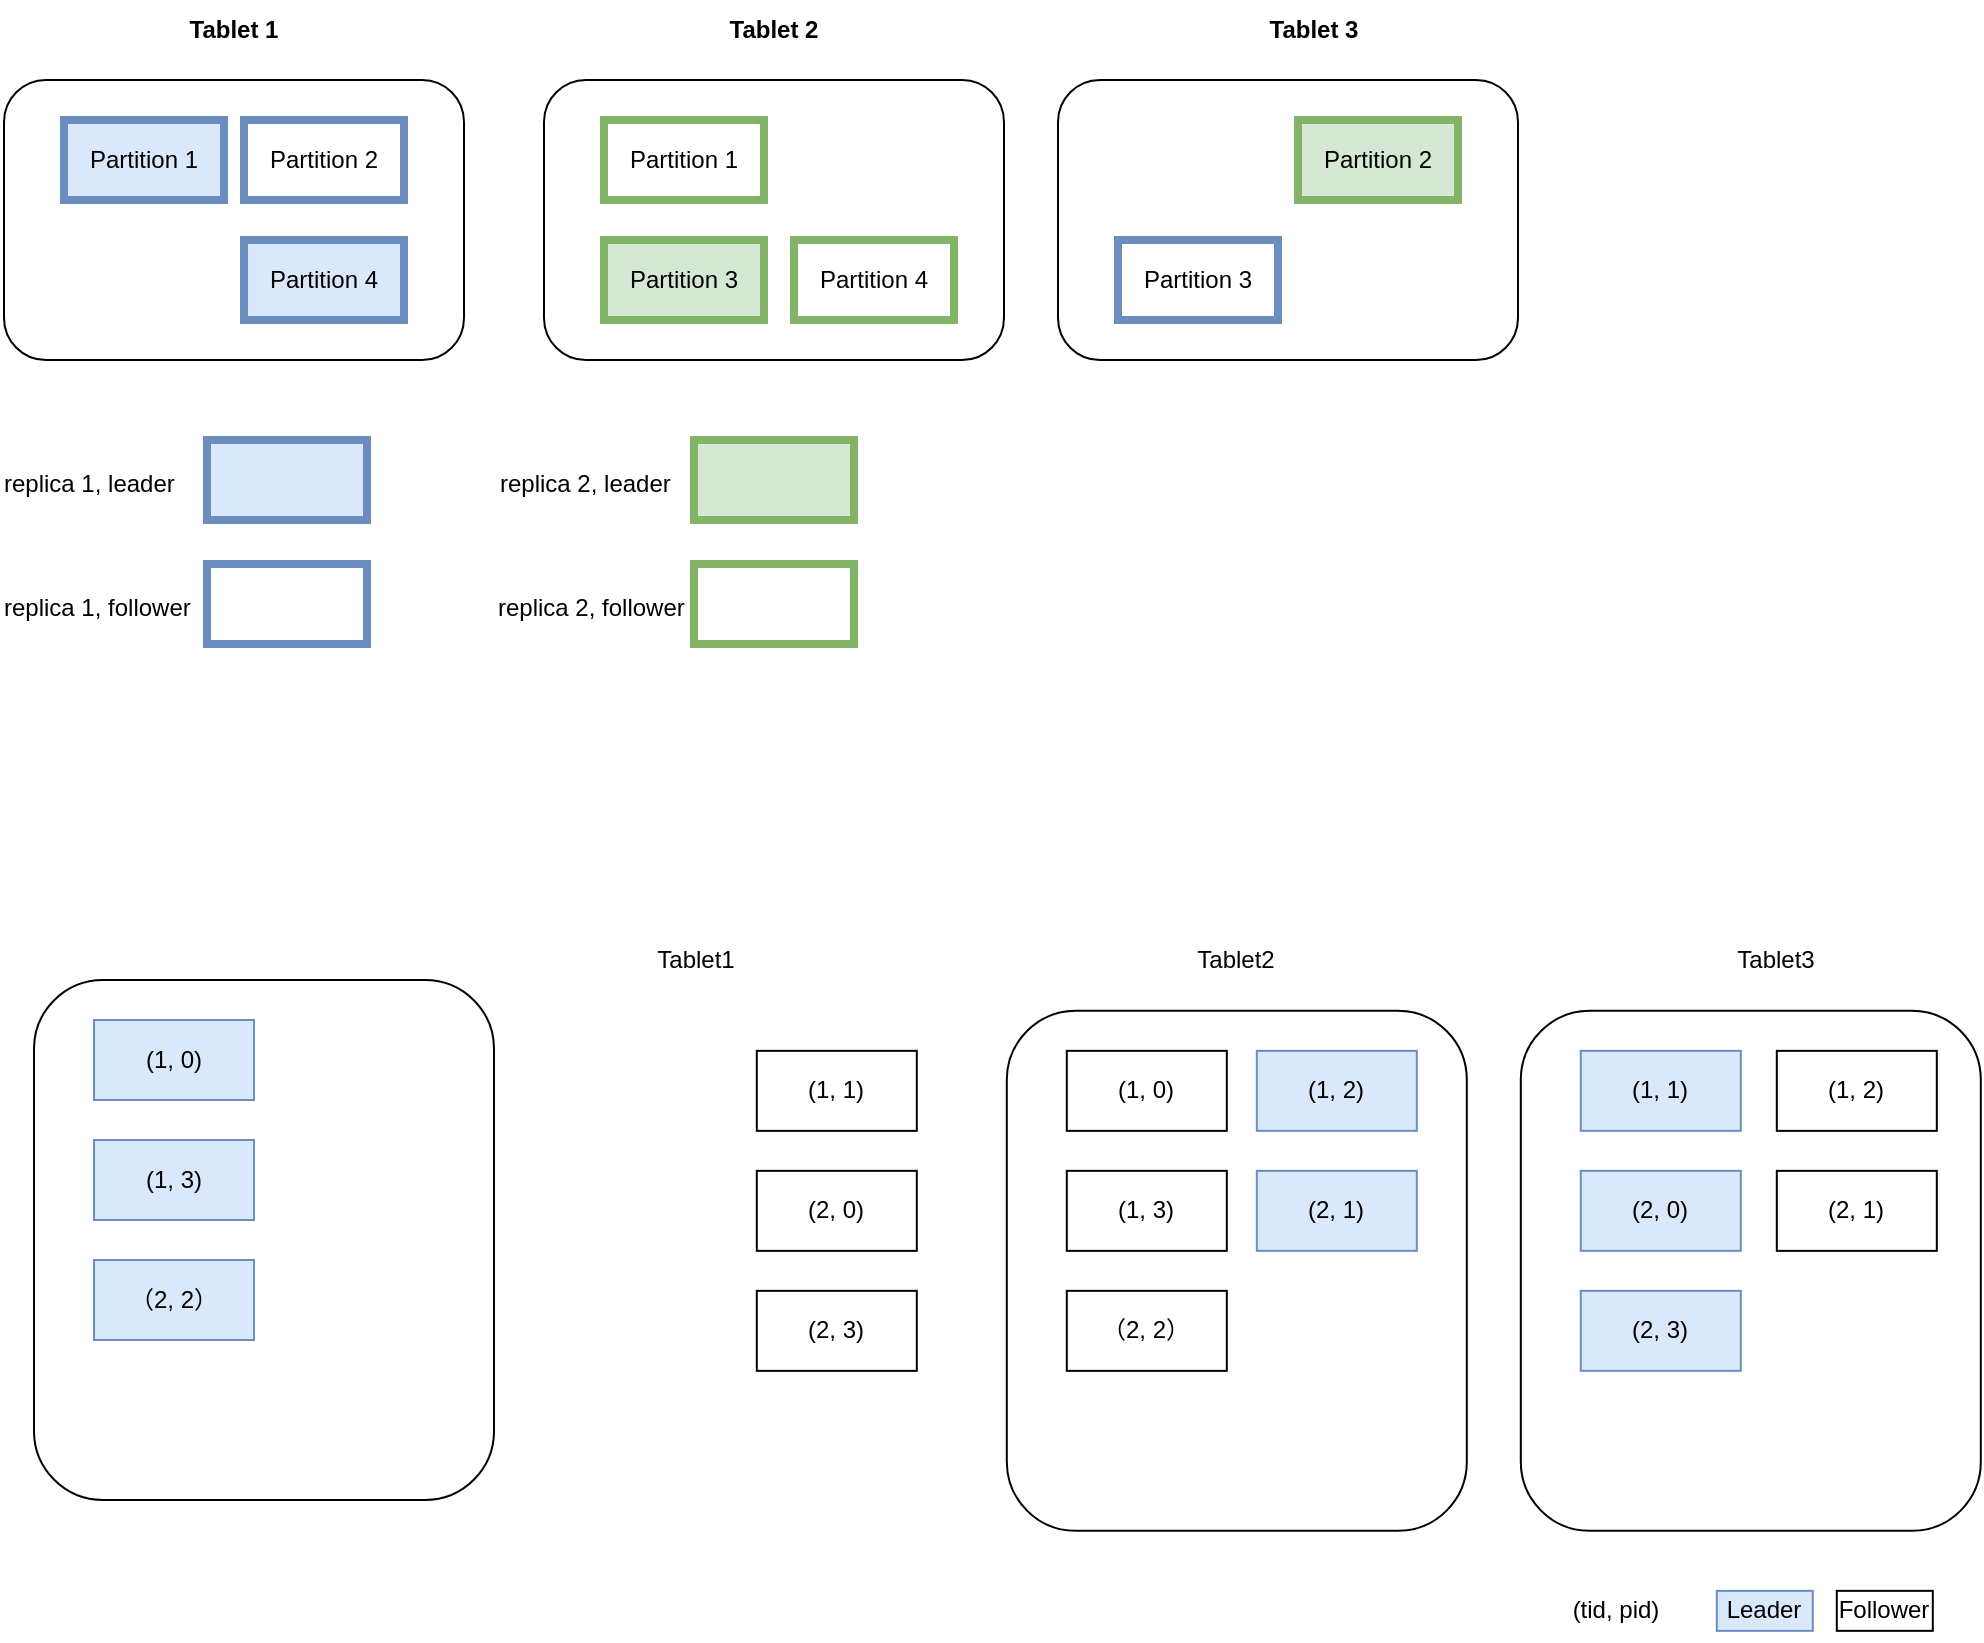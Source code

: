 <mxfile version="16.5.1" type="device"><diagram id="X6vERnzMgd5yRUKAtKmq" name="Page-1"><mxGraphModel dx="913" dy="618" grid="0" gridSize="10" guides="1" tooltips="1" connect="1" arrows="1" fold="1" page="0" pageScale="1" pageWidth="827" pageHeight="1169" background="none" math="0" shadow="0"><root><mxCell id="0"/><mxCell id="1" parent="0"/><mxCell id="IxwNU3WOXoWaTstkOB12-1" value="" style="rounded=1;whiteSpace=wrap;html=1;" parent="1" vertex="1"><mxGeometry x="35" y="160" width="230" height="140" as="geometry"/></mxCell><mxCell id="IxwNU3WOXoWaTstkOB12-2" value="Partition 1" style="rounded=0;whiteSpace=wrap;html=1;fillColor=#dae8fc;strokeColor=#6c8ebf;strokeWidth=4;" parent="1" vertex="1"><mxGeometry x="65" y="180" width="80" height="40" as="geometry"/></mxCell><mxCell id="IxwNU3WOXoWaTstkOB12-3" value="Partition 2" style="rounded=0;whiteSpace=wrap;html=1;strokeWidth=4;strokeColor=#6C8EBF;" parent="1" vertex="1"><mxGeometry x="155" y="180" width="80" height="40" as="geometry"/></mxCell><mxCell id="IxwNU3WOXoWaTstkOB12-4" value="Partition 4" style="rounded=0;whiteSpace=wrap;html=1;fillColor=#dae8fc;strokeColor=#6c8ebf;strokeWidth=4;" parent="1" vertex="1"><mxGeometry x="155" y="240" width="80" height="40" as="geometry"/></mxCell><mxCell id="IxwNU3WOXoWaTstkOB12-10" value="" style="rounded=1;whiteSpace=wrap;html=1;" parent="1" vertex="1"><mxGeometry x="305" y="160" width="230" height="140" as="geometry"/></mxCell><mxCell id="IxwNU3WOXoWaTstkOB12-11" value="Partition 1" style="rounded=0;whiteSpace=wrap;html=1;strokeColor=#82b366;strokeWidth=4;fillColor=none;" parent="1" vertex="1"><mxGeometry x="335" y="180" width="80" height="40" as="geometry"/></mxCell><mxCell id="IxwNU3WOXoWaTstkOB12-12" value="Partition 3" style="rounded=0;whiteSpace=wrap;html=1;fillColor=#d5e8d4;strokeColor=#82b366;strokeWidth=4;" parent="1" vertex="1"><mxGeometry x="335" y="240" width="80" height="40" as="geometry"/></mxCell><mxCell id="IxwNU3WOXoWaTstkOB12-13" value="Partition 4" style="rounded=0;whiteSpace=wrap;html=1;strokeColor=#82b366;strokeWidth=4;fillColor=none;" parent="1" vertex="1"><mxGeometry x="430" y="240" width="80" height="40" as="geometry"/></mxCell><mxCell id="IxwNU3WOXoWaTstkOB12-19" value="" style="rounded=1;whiteSpace=wrap;html=1;" parent="1" vertex="1"><mxGeometry x="562" y="160" width="230" height="140" as="geometry"/></mxCell><mxCell id="IxwNU3WOXoWaTstkOB12-20" value="Partition 2" style="rounded=0;whiteSpace=wrap;html=1;fillColor=#d5e8d4;strokeColor=#82b366;strokeWidth=4;" parent="1" vertex="1"><mxGeometry x="682" y="180" width="80" height="40" as="geometry"/></mxCell><mxCell id="IxwNU3WOXoWaTstkOB12-21" value="Partition 3" style="rounded=0;whiteSpace=wrap;html=1;strokeWidth=4;strokeColor=#6C8EBF;" parent="1" vertex="1"><mxGeometry x="592" y="240" width="80" height="40" as="geometry"/></mxCell><mxCell id="IxwNU3WOXoWaTstkOB12-28" value="Tablet 1" style="text;html=1;strokeColor=none;fillColor=none;align=center;verticalAlign=middle;whiteSpace=wrap;rounded=0;fontStyle=1" parent="1" vertex="1"><mxGeometry x="120" y="120" width="60" height="30" as="geometry"/></mxCell><mxCell id="IxwNU3WOXoWaTstkOB12-29" value="Tablet 2" style="text;html=1;strokeColor=none;fillColor=none;align=center;verticalAlign=middle;whiteSpace=wrap;rounded=0;fontStyle=1" parent="1" vertex="1"><mxGeometry x="390" y="120" width="60" height="30" as="geometry"/></mxCell><mxCell id="IxwNU3WOXoWaTstkOB12-30" value="Tablet 3" style="text;html=1;strokeColor=none;fillColor=none;align=center;verticalAlign=middle;whiteSpace=wrap;rounded=0;fontStyle=1" parent="1" vertex="1"><mxGeometry x="660" y="120" width="60" height="30" as="geometry"/></mxCell><mxCell id="IxwNU3WOXoWaTstkOB12-34" value="" style="rounded=1;whiteSpace=wrap;html=1;" parent="1" vertex="1"><mxGeometry x="50" y="610" width="230" height="260" as="geometry"/></mxCell><mxCell id="IxwNU3WOXoWaTstkOB12-35" value="(1, 0)" style="rounded=0;whiteSpace=wrap;html=1;fillColor=#dae8fc;strokeColor=#6c8ebf;" parent="1" vertex="1"><mxGeometry x="80" y="630" width="80" height="40" as="geometry"/></mxCell><mxCell id="IxwNU3WOXoWaTstkOB12-36" value="(1, 1)" style="rounded=0;whiteSpace=wrap;html=1;" parent="1" vertex="1"><mxGeometry x="411.405" y="645.427" width="80" height="40" as="geometry"/></mxCell><mxCell id="IxwNU3WOXoWaTstkOB12-37" value="(1, 3)" style="rounded=0;whiteSpace=wrap;html=1;fillColor=#dae8fc;strokeColor=#6c8ebf;" parent="1" vertex="1"><mxGeometry x="80" y="690" width="80" height="40" as="geometry"/></mxCell><mxCell id="IxwNU3WOXoWaTstkOB12-38" value="(2, 0)" style="rounded=0;whiteSpace=wrap;html=1;" parent="1" vertex="1"><mxGeometry x="411.405" y="705.427" width="80" height="40" as="geometry"/></mxCell><mxCell id="IxwNU3WOXoWaTstkOB12-39" value="（2, 2）" style="rounded=0;whiteSpace=wrap;html=1;fillColor=#dae8fc;strokeColor=#6c8ebf;" parent="1" vertex="1"><mxGeometry x="80" y="750" width="80" height="40" as="geometry"/></mxCell><mxCell id="IxwNU3WOXoWaTstkOB12-40" value="(2, 3)" style="rounded=0;whiteSpace=wrap;html=1;" parent="1" vertex="1"><mxGeometry x="411.405" y="765.427" width="80" height="40" as="geometry"/></mxCell><mxCell id="IxwNU3WOXoWaTstkOB12-41" value="" style="rounded=1;whiteSpace=wrap;html=1;" parent="1" vertex="1"><mxGeometry x="536.405" y="625.427" width="230" height="260" as="geometry"/></mxCell><mxCell id="IxwNU3WOXoWaTstkOB12-42" value="(1, 0)" style="rounded=0;whiteSpace=wrap;html=1;" parent="1" vertex="1"><mxGeometry x="566.405" y="645.427" width="80" height="40" as="geometry"/></mxCell><mxCell id="IxwNU3WOXoWaTstkOB12-43" value="(1, 2)" style="rounded=0;whiteSpace=wrap;html=1;fillColor=#dae8fc;strokeColor=#6c8ebf;" parent="1" vertex="1"><mxGeometry x="661.405" y="645.427" width="80" height="40" as="geometry"/></mxCell><mxCell id="IxwNU3WOXoWaTstkOB12-44" value="(1, 3)" style="rounded=0;whiteSpace=wrap;html=1;" parent="1" vertex="1"><mxGeometry x="566.405" y="705.427" width="80" height="40" as="geometry"/></mxCell><mxCell id="IxwNU3WOXoWaTstkOB12-45" value="(2, 1)" style="rounded=0;whiteSpace=wrap;html=1;fillColor=#dae8fc;strokeColor=#6c8ebf;" parent="1" vertex="1"><mxGeometry x="661.405" y="705.427" width="80" height="40" as="geometry"/></mxCell><mxCell id="IxwNU3WOXoWaTstkOB12-46" value="（2, 2）" style="rounded=0;whiteSpace=wrap;html=1;" parent="1" vertex="1"><mxGeometry x="566.405" y="765.427" width="80" height="40" as="geometry"/></mxCell><mxCell id="IxwNU3WOXoWaTstkOB12-48" value="" style="rounded=1;whiteSpace=wrap;html=1;" parent="1" vertex="1"><mxGeometry x="793.405" y="625.427" width="230" height="260" as="geometry"/></mxCell><mxCell id="IxwNU3WOXoWaTstkOB12-49" value="(1, 1)" style="rounded=0;whiteSpace=wrap;html=1;fillColor=#dae8fc;strokeColor=#6c8ebf;" parent="1" vertex="1"><mxGeometry x="823.405" y="645.427" width="80" height="40" as="geometry"/></mxCell><mxCell id="IxwNU3WOXoWaTstkOB12-50" value="(1, 2)" style="rounded=0;whiteSpace=wrap;html=1;" parent="1" vertex="1"><mxGeometry x="921.405" y="645.427" width="80" height="40" as="geometry"/></mxCell><mxCell id="IxwNU3WOXoWaTstkOB12-51" value="(2, 0)" style="rounded=0;whiteSpace=wrap;html=1;fillColor=#dae8fc;strokeColor=#6c8ebf;" parent="1" vertex="1"><mxGeometry x="823.405" y="705.427" width="80" height="40" as="geometry"/></mxCell><mxCell id="IxwNU3WOXoWaTstkOB12-52" value="(2, 1)" style="rounded=0;whiteSpace=wrap;html=1;" parent="1" vertex="1"><mxGeometry x="921.405" y="705.427" width="80" height="40" as="geometry"/></mxCell><mxCell id="IxwNU3WOXoWaTstkOB12-53" value="Tablet1" style="text;html=1;strokeColor=none;fillColor=none;align=center;verticalAlign=middle;whiteSpace=wrap;rounded=0;" parent="1" vertex="1"><mxGeometry x="351.405" y="585.427" width="60" height="30" as="geometry"/></mxCell><mxCell id="IxwNU3WOXoWaTstkOB12-54" value="Tablet2" style="text;html=1;strokeColor=none;fillColor=none;align=center;verticalAlign=middle;whiteSpace=wrap;rounded=0;" parent="1" vertex="1"><mxGeometry x="621.405" y="585.427" width="60" height="30" as="geometry"/></mxCell><mxCell id="IxwNU3WOXoWaTstkOB12-55" value="Tablet3" style="text;html=1;strokeColor=none;fillColor=none;align=center;verticalAlign=middle;whiteSpace=wrap;rounded=0;" parent="1" vertex="1"><mxGeometry x="891.405" y="585.427" width="60" height="30" as="geometry"/></mxCell><mxCell id="IxwNU3WOXoWaTstkOB12-56" value="(tid, pid)" style="text;html=1;strokeColor=none;fillColor=none;align=center;verticalAlign=middle;whiteSpace=wrap;rounded=0;" parent="1" vertex="1"><mxGeometry x="811.405" y="910.427" width="60" height="30" as="geometry"/></mxCell><mxCell id="IxwNU3WOXoWaTstkOB12-57" value="Leader" style="rounded=0;whiteSpace=wrap;html=1;fillColor=#dae8fc;strokeColor=#6c8ebf;" parent="1" vertex="1"><mxGeometry x="891.405" y="915.427" width="48" height="20" as="geometry"/></mxCell><mxCell id="IxwNU3WOXoWaTstkOB12-58" value="Follower" style="rounded=0;whiteSpace=wrap;html=1;" parent="1" vertex="1"><mxGeometry x="951.405" y="915.427" width="48" height="20" as="geometry"/></mxCell><mxCell id="IxwNU3WOXoWaTstkOB12-60" value="(2, 3)" style="rounded=0;whiteSpace=wrap;html=1;fillColor=#dae8fc;strokeColor=#6c8ebf;" parent="1" vertex="1"><mxGeometry x="823.405" y="765.427" width="80" height="40" as="geometry"/></mxCell><mxCell id="JCnv2XAOw28nSPtIHkW4-1" value="" style="rounded=0;whiteSpace=wrap;html=1;fillColor=none;strokeColor=#6C8EBF;strokeWidth=4;" parent="1" vertex="1"><mxGeometry x="136.5" y="402" width="80" height="40" as="geometry"/></mxCell><mxCell id="JCnv2XAOw28nSPtIHkW4-2" value="" style="rounded=0;whiteSpace=wrap;html=1;strokeColor=#82b366;strokeWidth=4;fillColor=#d5e8d4;" parent="1" vertex="1"><mxGeometry x="380" y="340" width="80" height="40" as="geometry"/></mxCell><mxCell id="9xHgVdoSUffaWbecQgtu-1" value="" style="rounded=0;whiteSpace=wrap;html=1;fillColor=#dae8fc;strokeColor=#6c8ebf;strokeWidth=4;" vertex="1" parent="1"><mxGeometry x="136.5" y="340" width="80" height="40" as="geometry"/></mxCell><mxCell id="9xHgVdoSUffaWbecQgtu-3" value="" style="rounded=0;whiteSpace=wrap;html=1;strokeColor=#82b366;strokeWidth=4;fillColor=none;" vertex="1" parent="1"><mxGeometry x="380.0" y="402" width="80" height="40" as="geometry"/></mxCell><mxCell id="9xHgVdoSUffaWbecQgtu-4" value="&lt;span style=&quot;color: rgb(0 , 0 , 0) ; font-family: &amp;#34;helvetica&amp;#34; ; font-size: 12px ; font-style: normal ; font-weight: 400 ; letter-spacing: normal ; text-align: center ; text-indent: 0px ; text-transform: none ; word-spacing: 0px ; background-color: rgb(255 , 255 , 255) ; display: inline ; float: none&quot;&gt;replica 1,&amp;nbsp;&lt;/span&gt;&lt;span style=&quot;color: rgb(0 , 0 , 0) ; font-family: &amp;#34;helvetica&amp;#34; ; font-size: 12px ; font-style: normal ; font-weight: 400 ; letter-spacing: normal ; text-align: center ; text-indent: 0px ; text-transform: none ; word-spacing: 0px ; background-color: rgb(255 , 255 , 255) ; display: inline ; float: none&quot;&gt;leader&lt;/span&gt;" style="text;whiteSpace=wrap;html=1;" vertex="1" parent="1"><mxGeometry x="33" y="348" width="105" height="40" as="geometry"/></mxCell><mxCell id="9xHgVdoSUffaWbecQgtu-5" value="&lt;span style=&quot;color: rgb(0 , 0 , 0) ; font-family: &amp;#34;helvetica&amp;#34; ; font-size: 12px ; font-style: normal ; font-weight: 400 ; letter-spacing: normal ; text-align: center ; text-indent: 0px ; text-transform: none ; word-spacing: 0px ; background-color: rgb(255 , 255 , 255) ; display: inline ; float: none&quot;&gt;replica 1, follower&lt;/span&gt;" style="text;whiteSpace=wrap;html=1;" vertex="1" parent="1"><mxGeometry x="33" y="410" width="105" height="40" as="geometry"/></mxCell><mxCell id="9xHgVdoSUffaWbecQgtu-6" value="&lt;span style=&quot;color: rgb(0 , 0 , 0) ; font-family: &amp;#34;helvetica&amp;#34; ; font-size: 12px ; font-style: normal ; font-weight: 400 ; letter-spacing: normal ; text-align: center ; text-indent: 0px ; text-transform: none ; word-spacing: 0px ; background-color: rgb(255 , 255 , 255) ; display: inline ; float: none&quot;&gt;replica 2,&amp;nbsp;&lt;/span&gt;&lt;span style=&quot;color: rgb(0 , 0 , 0) ; font-family: &amp;#34;helvetica&amp;#34; ; font-size: 12px ; font-style: normal ; font-weight: 400 ; letter-spacing: normal ; text-align: center ; text-indent: 0px ; text-transform: none ; word-spacing: 0px ; background-color: rgb(255 , 255 , 255) ; display: inline ; float: none&quot;&gt;leader&lt;/span&gt;" style="text;whiteSpace=wrap;html=1;" vertex="1" parent="1"><mxGeometry x="281" y="348" width="105" height="40" as="geometry"/></mxCell><mxCell id="9xHgVdoSUffaWbecQgtu-8" value="&lt;span style=&quot;color: rgb(0 , 0 , 0) ; font-family: &amp;#34;helvetica&amp;#34; ; font-size: 12px ; font-style: normal ; font-weight: 400 ; letter-spacing: normal ; text-align: center ; text-indent: 0px ; text-transform: none ; word-spacing: 0px ; background-color: rgb(255 , 255 , 255) ; display: inline ; float: none&quot;&gt;replica 2, follower&lt;/span&gt;" style="text;whiteSpace=wrap;html=1;" vertex="1" parent="1"><mxGeometry x="280" y="410" width="105" height="40" as="geometry"/></mxCell></root></mxGraphModel></diagram></mxfile>